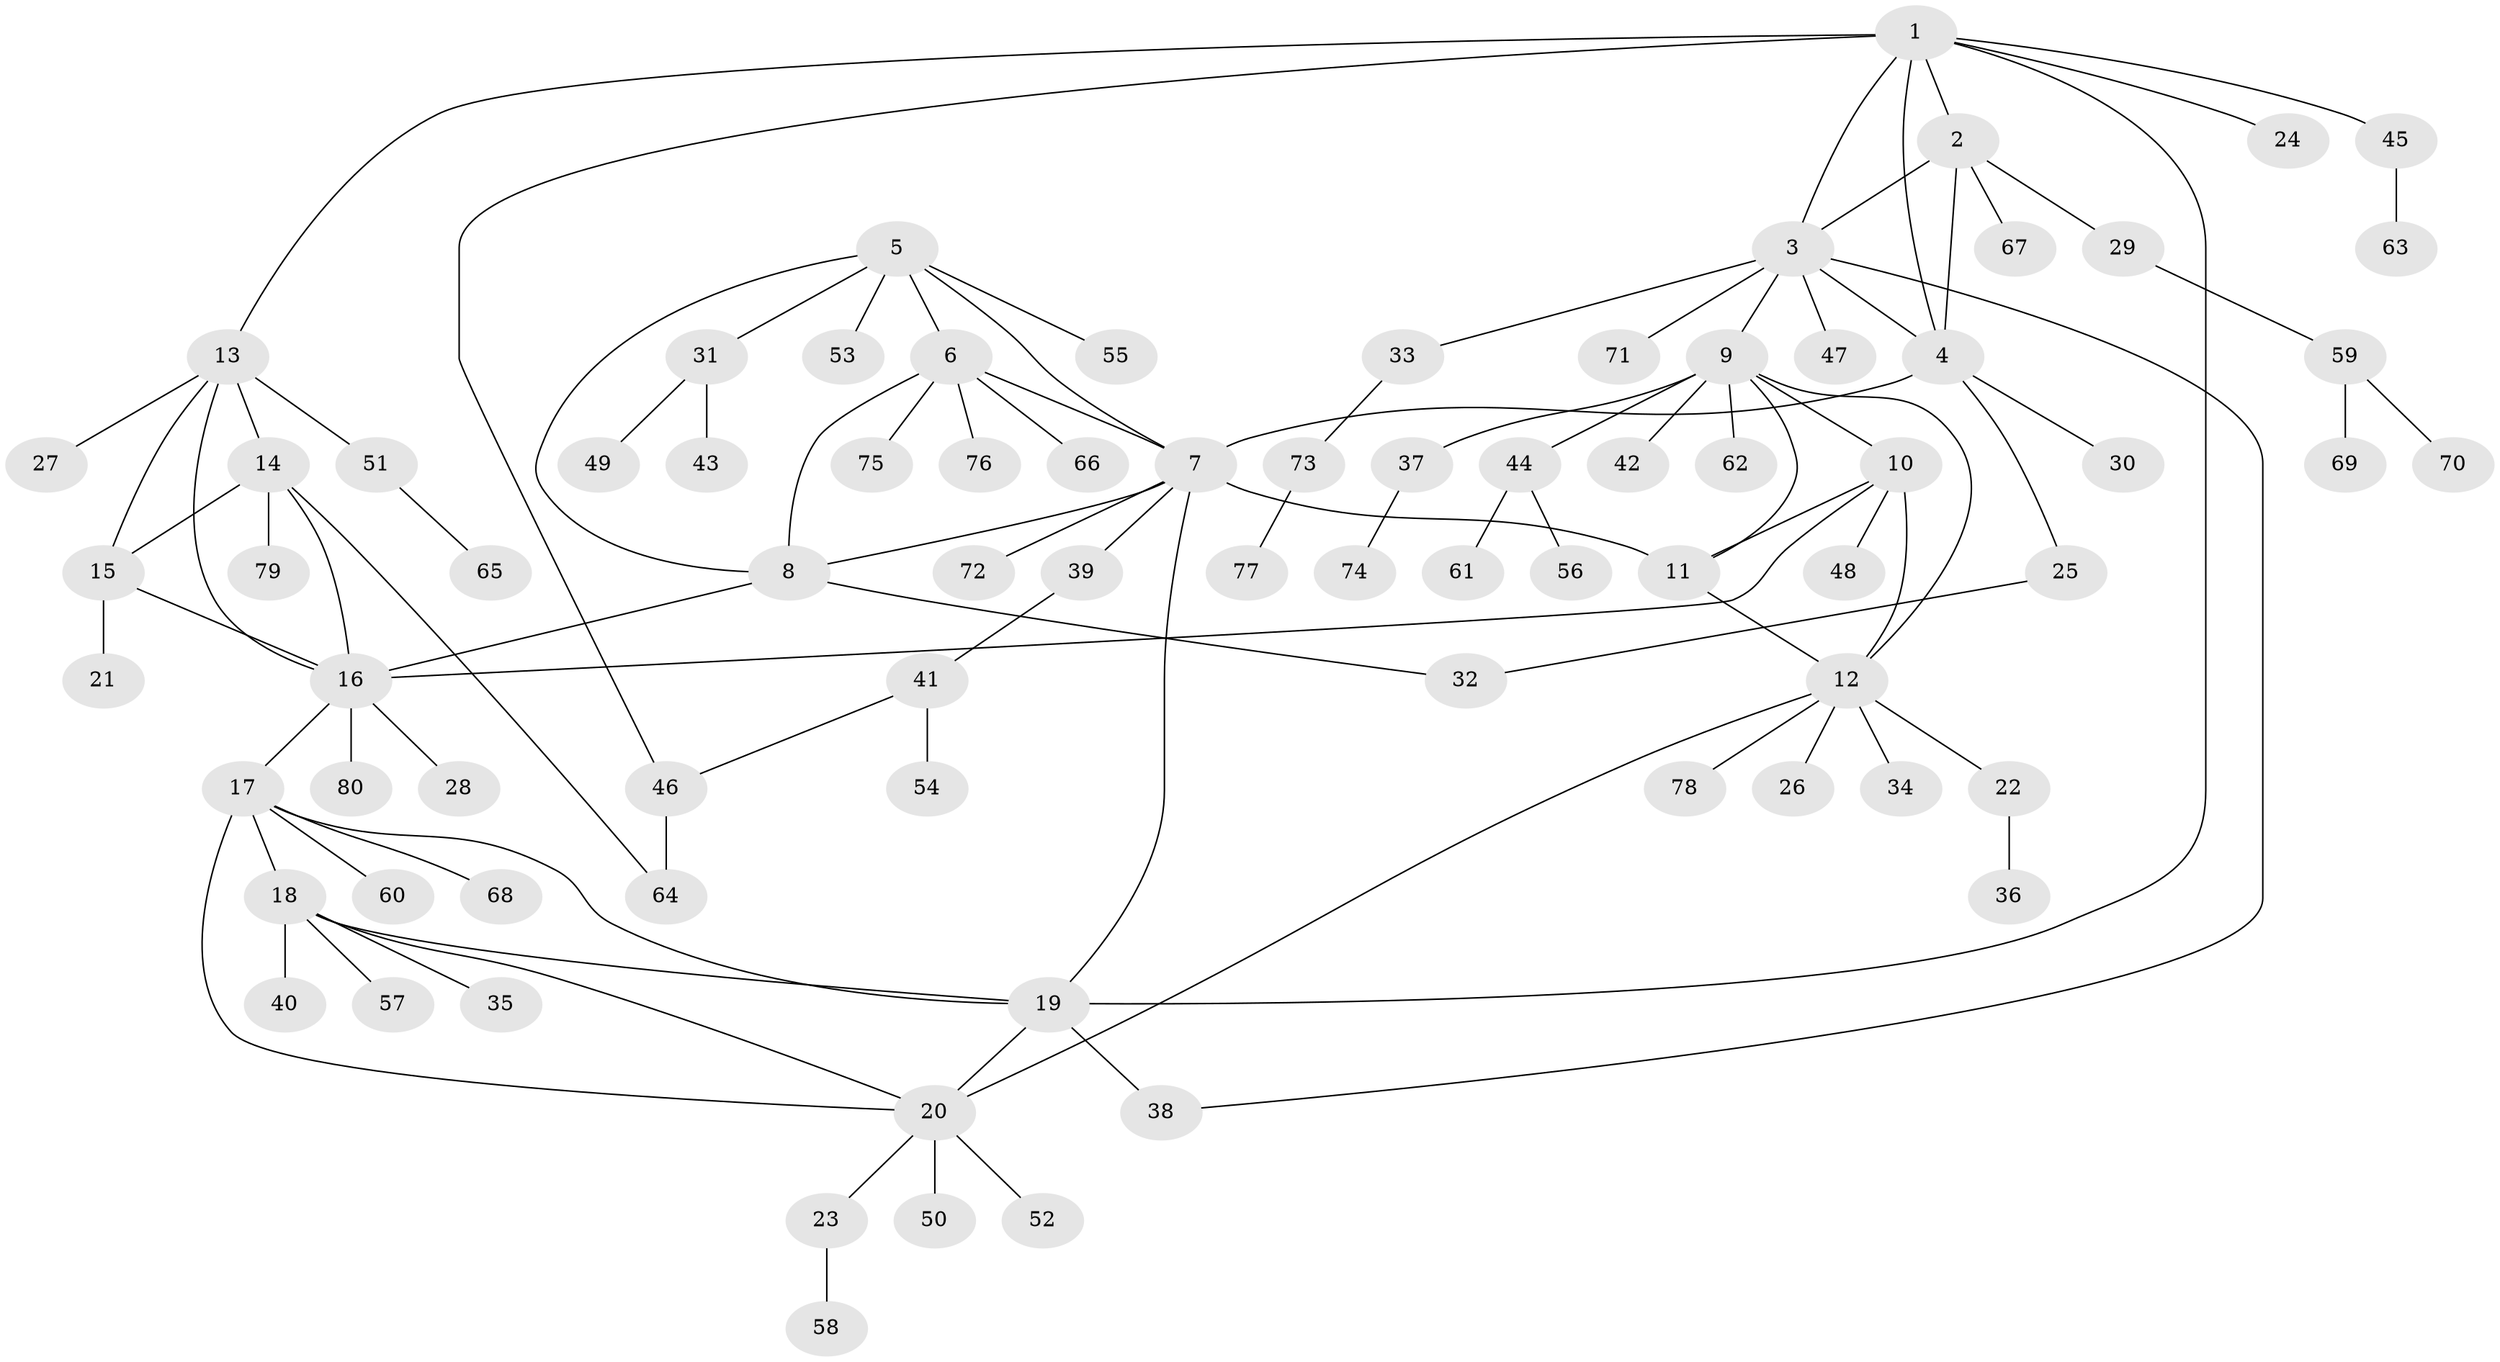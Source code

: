 // Generated by graph-tools (version 1.1) at 2025/26/03/09/25 03:26:47]
// undirected, 80 vertices, 104 edges
graph export_dot {
graph [start="1"]
  node [color=gray90,style=filled];
  1;
  2;
  3;
  4;
  5;
  6;
  7;
  8;
  9;
  10;
  11;
  12;
  13;
  14;
  15;
  16;
  17;
  18;
  19;
  20;
  21;
  22;
  23;
  24;
  25;
  26;
  27;
  28;
  29;
  30;
  31;
  32;
  33;
  34;
  35;
  36;
  37;
  38;
  39;
  40;
  41;
  42;
  43;
  44;
  45;
  46;
  47;
  48;
  49;
  50;
  51;
  52;
  53;
  54;
  55;
  56;
  57;
  58;
  59;
  60;
  61;
  62;
  63;
  64;
  65;
  66;
  67;
  68;
  69;
  70;
  71;
  72;
  73;
  74;
  75;
  76;
  77;
  78;
  79;
  80;
  1 -- 2;
  1 -- 3;
  1 -- 4;
  1 -- 13;
  1 -- 19;
  1 -- 24;
  1 -- 45;
  1 -- 46;
  2 -- 3;
  2 -- 4;
  2 -- 29;
  2 -- 67;
  3 -- 4;
  3 -- 9;
  3 -- 33;
  3 -- 38;
  3 -- 47;
  3 -- 71;
  4 -- 7;
  4 -- 25;
  4 -- 30;
  5 -- 6;
  5 -- 7;
  5 -- 8;
  5 -- 31;
  5 -- 53;
  5 -- 55;
  6 -- 7;
  6 -- 8;
  6 -- 66;
  6 -- 75;
  6 -- 76;
  7 -- 8;
  7 -- 11;
  7 -- 19;
  7 -- 39;
  7 -- 72;
  8 -- 16;
  8 -- 32;
  9 -- 10;
  9 -- 11;
  9 -- 12;
  9 -- 37;
  9 -- 42;
  9 -- 44;
  9 -- 62;
  10 -- 11;
  10 -- 12;
  10 -- 16;
  10 -- 48;
  11 -- 12;
  12 -- 20;
  12 -- 22;
  12 -- 26;
  12 -- 34;
  12 -- 78;
  13 -- 14;
  13 -- 15;
  13 -- 16;
  13 -- 27;
  13 -- 51;
  14 -- 15;
  14 -- 16;
  14 -- 64;
  14 -- 79;
  15 -- 16;
  15 -- 21;
  16 -- 17;
  16 -- 28;
  16 -- 80;
  17 -- 18;
  17 -- 19;
  17 -- 20;
  17 -- 60;
  17 -- 68;
  18 -- 19;
  18 -- 20;
  18 -- 35;
  18 -- 40;
  18 -- 57;
  19 -- 20;
  19 -- 38;
  20 -- 23;
  20 -- 50;
  20 -- 52;
  22 -- 36;
  23 -- 58;
  25 -- 32;
  29 -- 59;
  31 -- 43;
  31 -- 49;
  33 -- 73;
  37 -- 74;
  39 -- 41;
  41 -- 46;
  41 -- 54;
  44 -- 56;
  44 -- 61;
  45 -- 63;
  46 -- 64;
  51 -- 65;
  59 -- 69;
  59 -- 70;
  73 -- 77;
}
